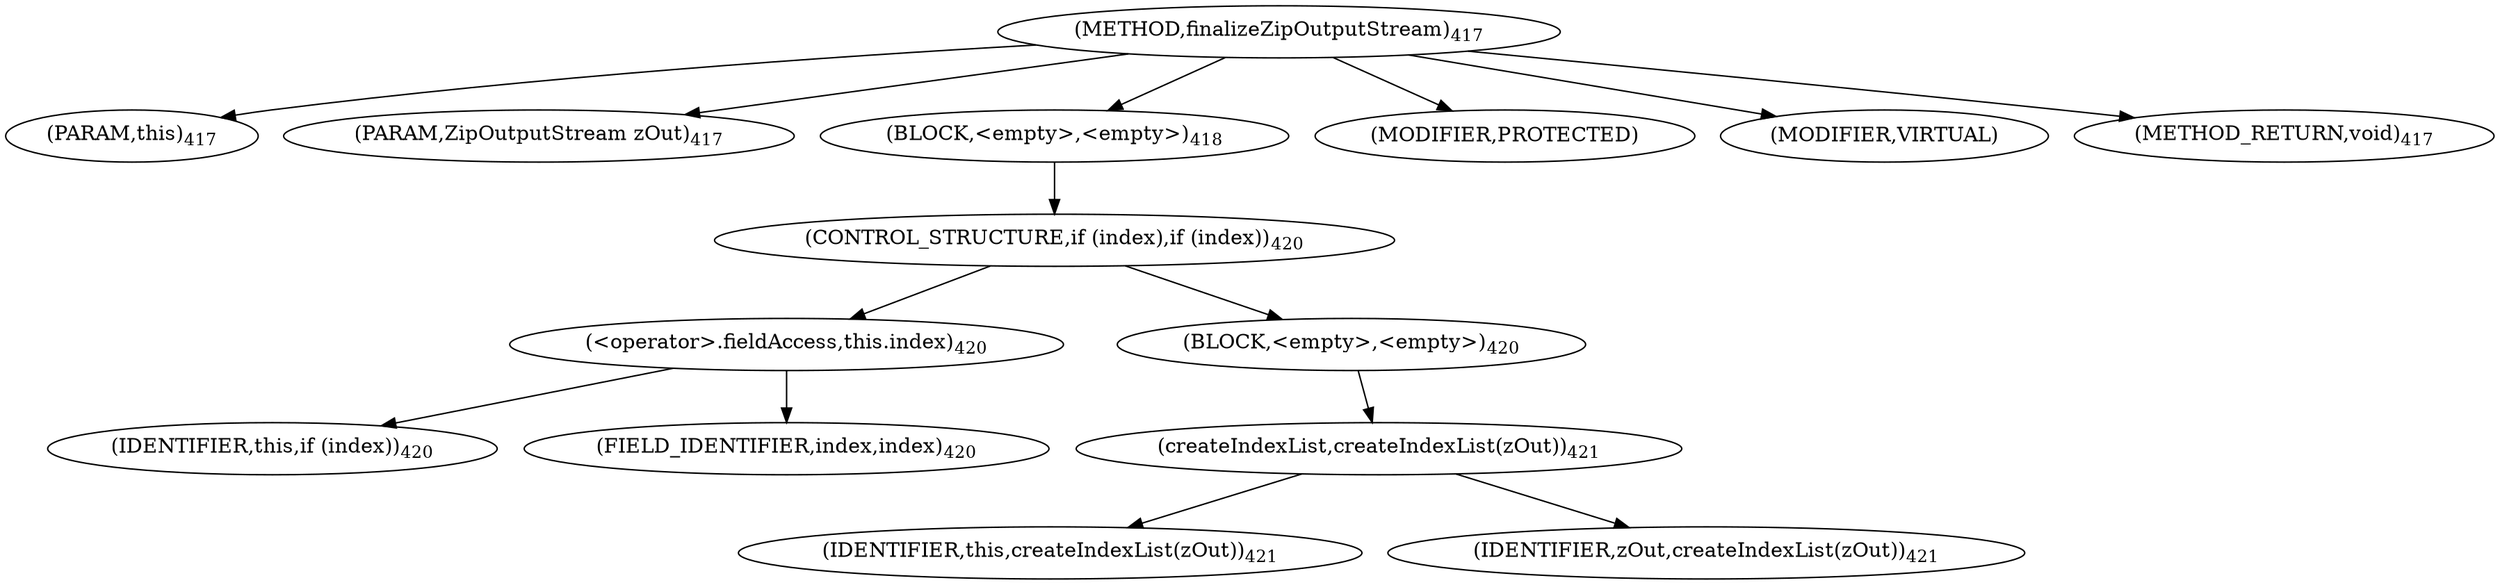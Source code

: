 digraph "finalizeZipOutputStream" {  
"745" [label = <(METHOD,finalizeZipOutputStream)<SUB>417</SUB>> ]
"53" [label = <(PARAM,this)<SUB>417</SUB>> ]
"746" [label = <(PARAM,ZipOutputStream zOut)<SUB>417</SUB>> ]
"747" [label = <(BLOCK,&lt;empty&gt;,&lt;empty&gt;)<SUB>418</SUB>> ]
"748" [label = <(CONTROL_STRUCTURE,if (index),if (index))<SUB>420</SUB>> ]
"749" [label = <(&lt;operator&gt;.fieldAccess,this.index)<SUB>420</SUB>> ]
"750" [label = <(IDENTIFIER,this,if (index))<SUB>420</SUB>> ]
"751" [label = <(FIELD_IDENTIFIER,index,index)<SUB>420</SUB>> ]
"752" [label = <(BLOCK,&lt;empty&gt;,&lt;empty&gt;)<SUB>420</SUB>> ]
"753" [label = <(createIndexList,createIndexList(zOut))<SUB>421</SUB>> ]
"52" [label = <(IDENTIFIER,this,createIndexList(zOut))<SUB>421</SUB>> ]
"754" [label = <(IDENTIFIER,zOut,createIndexList(zOut))<SUB>421</SUB>> ]
"755" [label = <(MODIFIER,PROTECTED)> ]
"756" [label = <(MODIFIER,VIRTUAL)> ]
"757" [label = <(METHOD_RETURN,void)<SUB>417</SUB>> ]
  "745" -> "53" 
  "745" -> "746" 
  "745" -> "747" 
  "745" -> "755" 
  "745" -> "756" 
  "745" -> "757" 
  "747" -> "748" 
  "748" -> "749" 
  "748" -> "752" 
  "749" -> "750" 
  "749" -> "751" 
  "752" -> "753" 
  "753" -> "52" 
  "753" -> "754" 
}
